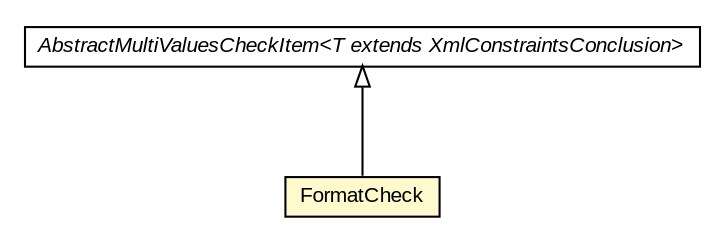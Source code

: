 #!/usr/local/bin/dot
#
# Class diagram 
# Generated by UMLGraph version R5_6-24-gf6e263 (http://www.umlgraph.org/)
#

digraph G {
	edge [fontname="arial",fontsize=10,labelfontname="arial",labelfontsize=10];
	node [fontname="arial",fontsize=10,shape=plaintext];
	nodesep=0.25;
	ranksep=0.5;
	// eu.europa.esig.dss.validation.process.bbb.AbstractMultiValuesCheckItem<T extends eu.europa.esig.dss.jaxb.detailedreport.XmlConstraintsConclusion>
	c364770 [label=<<table title="eu.europa.esig.dss.validation.process.bbb.AbstractMultiValuesCheckItem" border="0" cellborder="1" cellspacing="0" cellpadding="2" port="p" href="../../AbstractMultiValuesCheckItem.html">
		<tr><td><table border="0" cellspacing="0" cellpadding="1">
<tr><td align="center" balign="center"><font face="arial italic"> AbstractMultiValuesCheckItem&lt;T extends XmlConstraintsConclusion&gt; </font></td></tr>
		</table></td></tr>
		</table>>, URL="../../AbstractMultiValuesCheckItem.html", fontname="arial", fontcolor="black", fontsize=10.0];
	// eu.europa.esig.dss.validation.process.bbb.fc.checks.FormatCheck
	c364780 [label=<<table title="eu.europa.esig.dss.validation.process.bbb.fc.checks.FormatCheck" border="0" cellborder="1" cellspacing="0" cellpadding="2" port="p" bgcolor="lemonChiffon" href="./FormatCheck.html">
		<tr><td><table border="0" cellspacing="0" cellpadding="1">
<tr><td align="center" balign="center"> FormatCheck </td></tr>
		</table></td></tr>
		</table>>, URL="./FormatCheck.html", fontname="arial", fontcolor="black", fontsize=10.0];
	//eu.europa.esig.dss.validation.process.bbb.fc.checks.FormatCheck extends eu.europa.esig.dss.validation.process.bbb.AbstractMultiValuesCheckItem<eu.europa.esig.dss.jaxb.detailedreport.XmlFC>
	c364770:p -> c364780:p [dir=back,arrowtail=empty];
}

